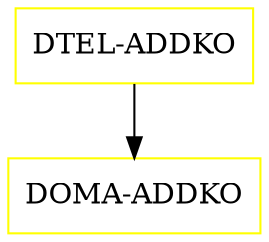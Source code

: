 digraph G {
  "DTEL-ADDKO" [shape=box,color=yellow];
  "DOMA-ADDKO" [shape=box,color=yellow,URL="./DOMA_ADDKO.html"];
  "DTEL-ADDKO" -> "DOMA-ADDKO";
}
